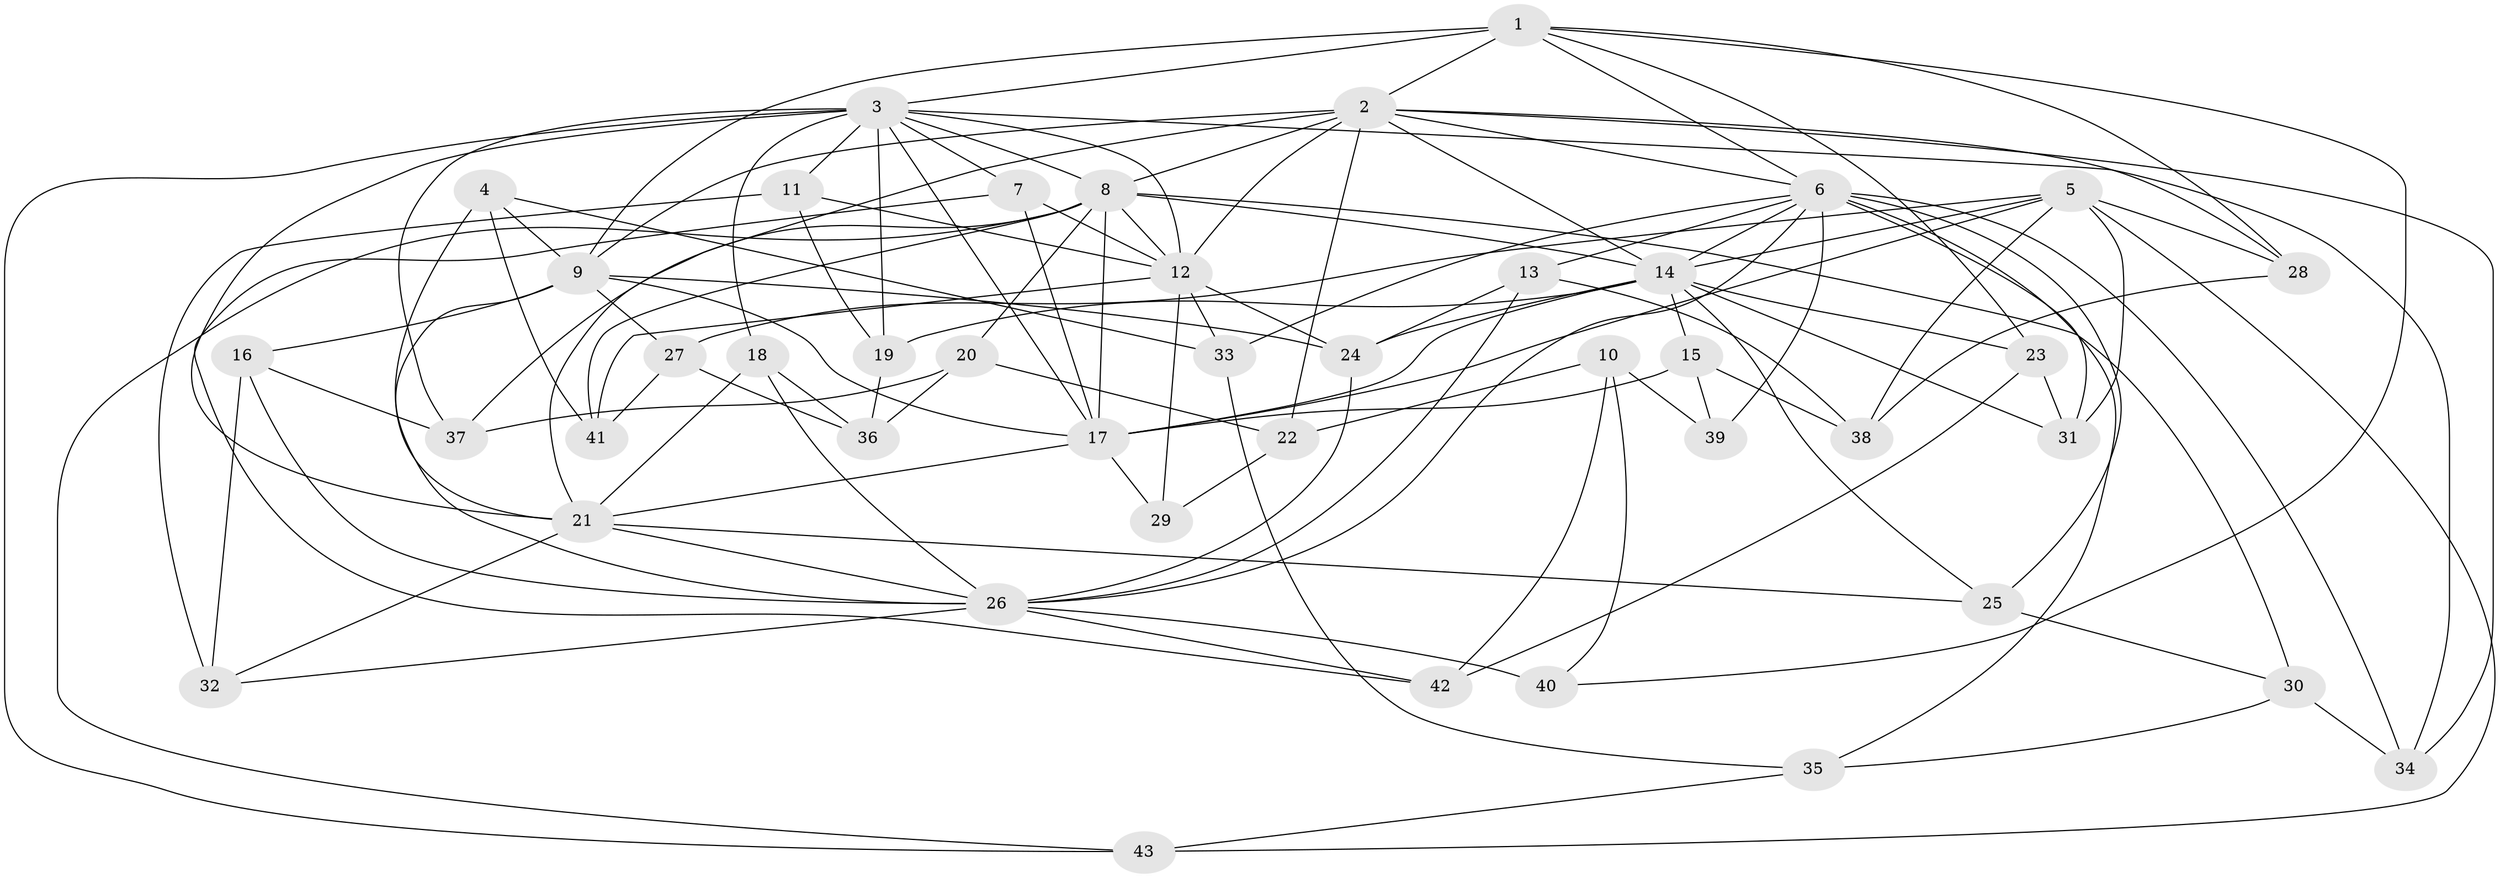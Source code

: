 // original degree distribution, {4: 1.0}
// Generated by graph-tools (version 1.1) at 2025/53/03/04/25 22:53:45]
// undirected, 43 vertices, 117 edges
graph export_dot {
  node [color=gray90,style=filled];
  1;
  2;
  3;
  4;
  5;
  6;
  7;
  8;
  9;
  10;
  11;
  12;
  13;
  14;
  15;
  16;
  17;
  18;
  19;
  20;
  21;
  22;
  23;
  24;
  25;
  26;
  27;
  28;
  29;
  30;
  31;
  32;
  33;
  34;
  35;
  36;
  37;
  38;
  39;
  40;
  41;
  42;
  43;
  1 -- 2 [weight=1.0];
  1 -- 3 [weight=1.0];
  1 -- 6 [weight=1.0];
  1 -- 9 [weight=2.0];
  1 -- 23 [weight=1.0];
  1 -- 28 [weight=1.0];
  1 -- 40 [weight=1.0];
  2 -- 6 [weight=1.0];
  2 -- 8 [weight=1.0];
  2 -- 9 [weight=1.0];
  2 -- 12 [weight=1.0];
  2 -- 14 [weight=1.0];
  2 -- 21 [weight=1.0];
  2 -- 22 [weight=1.0];
  2 -- 28 [weight=1.0];
  2 -- 34 [weight=1.0];
  3 -- 7 [weight=1.0];
  3 -- 8 [weight=1.0];
  3 -- 11 [weight=1.0];
  3 -- 12 [weight=1.0];
  3 -- 17 [weight=1.0];
  3 -- 18 [weight=1.0];
  3 -- 19 [weight=1.0];
  3 -- 21 [weight=1.0];
  3 -- 34 [weight=1.0];
  3 -- 37 [weight=1.0];
  3 -- 43 [weight=1.0];
  4 -- 9 [weight=1.0];
  4 -- 21 [weight=1.0];
  4 -- 33 [weight=1.0];
  4 -- 41 [weight=1.0];
  5 -- 14 [weight=1.0];
  5 -- 17 [weight=2.0];
  5 -- 27 [weight=1.0];
  5 -- 28 [weight=1.0];
  5 -- 31 [weight=1.0];
  5 -- 38 [weight=1.0];
  5 -- 43 [weight=1.0];
  6 -- 13 [weight=1.0];
  6 -- 14 [weight=1.0];
  6 -- 25 [weight=1.0];
  6 -- 26 [weight=1.0];
  6 -- 31 [weight=1.0];
  6 -- 33 [weight=1.0];
  6 -- 34 [weight=1.0];
  6 -- 35 [weight=1.0];
  6 -- 39 [weight=2.0];
  7 -- 12 [weight=1.0];
  7 -- 17 [weight=1.0];
  7 -- 42 [weight=1.0];
  8 -- 12 [weight=1.0];
  8 -- 14 [weight=1.0];
  8 -- 17 [weight=1.0];
  8 -- 20 [weight=1.0];
  8 -- 30 [weight=1.0];
  8 -- 37 [weight=1.0];
  8 -- 41 [weight=1.0];
  8 -- 43 [weight=1.0];
  9 -- 16 [weight=1.0];
  9 -- 17 [weight=1.0];
  9 -- 24 [weight=1.0];
  9 -- 26 [weight=2.0];
  9 -- 27 [weight=1.0];
  10 -- 22 [weight=1.0];
  10 -- 39 [weight=1.0];
  10 -- 40 [weight=1.0];
  10 -- 42 [weight=1.0];
  11 -- 12 [weight=1.0];
  11 -- 19 [weight=1.0];
  11 -- 32 [weight=1.0];
  12 -- 24 [weight=1.0];
  12 -- 29 [weight=2.0];
  12 -- 33 [weight=1.0];
  12 -- 41 [weight=1.0];
  13 -- 24 [weight=1.0];
  13 -- 26 [weight=1.0];
  13 -- 38 [weight=1.0];
  14 -- 15 [weight=1.0];
  14 -- 17 [weight=1.0];
  14 -- 19 [weight=1.0];
  14 -- 23 [weight=1.0];
  14 -- 24 [weight=2.0];
  14 -- 25 [weight=1.0];
  14 -- 31 [weight=1.0];
  15 -- 17 [weight=1.0];
  15 -- 38 [weight=1.0];
  15 -- 39 [weight=1.0];
  16 -- 26 [weight=1.0];
  16 -- 32 [weight=1.0];
  16 -- 37 [weight=1.0];
  17 -- 21 [weight=1.0];
  17 -- 29 [weight=1.0];
  18 -- 21 [weight=1.0];
  18 -- 26 [weight=1.0];
  18 -- 36 [weight=1.0];
  19 -- 36 [weight=1.0];
  20 -- 22 [weight=1.0];
  20 -- 36 [weight=1.0];
  20 -- 37 [weight=1.0];
  21 -- 25 [weight=1.0];
  21 -- 26 [weight=1.0];
  21 -- 32 [weight=1.0];
  22 -- 29 [weight=1.0];
  23 -- 31 [weight=1.0];
  23 -- 42 [weight=1.0];
  24 -- 26 [weight=1.0];
  25 -- 30 [weight=1.0];
  26 -- 32 [weight=1.0];
  26 -- 40 [weight=2.0];
  26 -- 42 [weight=1.0];
  27 -- 36 [weight=1.0];
  27 -- 41 [weight=1.0];
  28 -- 38 [weight=1.0];
  30 -- 34 [weight=1.0];
  30 -- 35 [weight=1.0];
  33 -- 35 [weight=1.0];
  35 -- 43 [weight=1.0];
}
